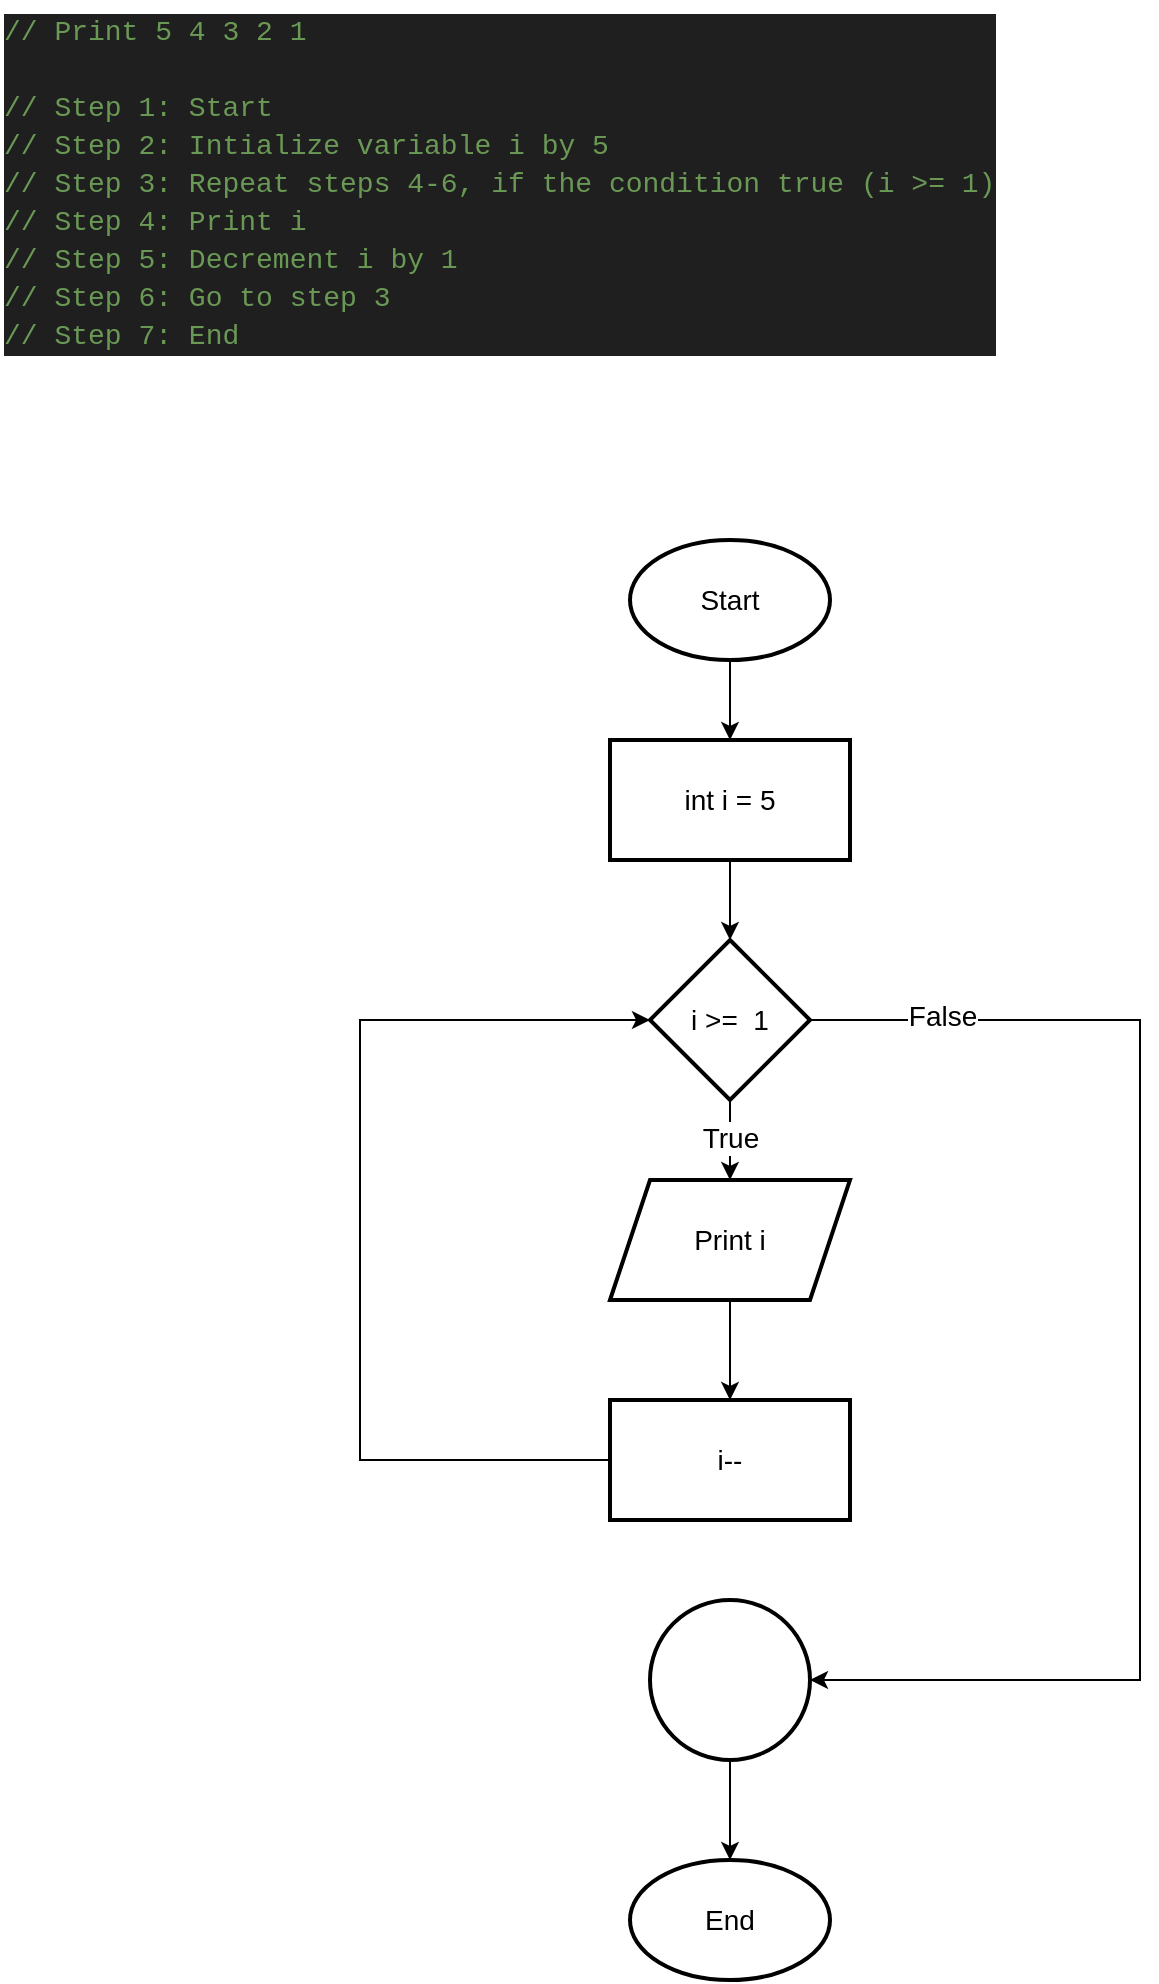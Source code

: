 <mxfile version="26.2.12">
  <diagram name="Page-1" id="KwmoiFCc6jIUMFd17XTd">
    <mxGraphModel dx="1044" dy="562" grid="1" gridSize="10" guides="1" tooltips="1" connect="1" arrows="1" fold="1" page="1" pageScale="1" pageWidth="850" pageHeight="1100" math="0" shadow="0">
      <root>
        <mxCell id="0" />
        <mxCell id="1" parent="0" />
        <mxCell id="Ro6Bo9Ox5CsGzvcltkT8-2" value="" style="edgeStyle=orthogonalEdgeStyle;rounded=0;orthogonalLoop=1;jettySize=auto;html=1;fontSize=14;" parent="1" source="Ro6Bo9Ox5CsGzvcltkT8-3" target="Ro6Bo9Ox5CsGzvcltkT8-6" edge="1">
          <mxGeometry relative="1" as="geometry" />
        </mxCell>
        <mxCell id="Ro6Bo9Ox5CsGzvcltkT8-3" value="Start" style="strokeWidth=2;html=1;shape=mxgraph.flowchart.start_1;whiteSpace=wrap;fontSize=14;" parent="1" vertex="1">
          <mxGeometry x="375" y="310" width="100" height="60" as="geometry" />
        </mxCell>
        <mxCell id="Ro6Bo9Ox5CsGzvcltkT8-4" value="End" style="strokeWidth=2;html=1;shape=mxgraph.flowchart.start_1;whiteSpace=wrap;fontSize=14;" parent="1" vertex="1">
          <mxGeometry x="375" y="970" width="100" height="60" as="geometry" />
        </mxCell>
        <mxCell id="Ro6Bo9Ox5CsGzvcltkT8-5" value="" style="edgeStyle=orthogonalEdgeStyle;rounded=0;orthogonalLoop=1;jettySize=auto;html=1;fontSize=14;" parent="1" source="Ro6Bo9Ox5CsGzvcltkT8-6" target="Ro6Bo9Ox5CsGzvcltkT8-11" edge="1">
          <mxGeometry relative="1" as="geometry" />
        </mxCell>
        <mxCell id="Ro6Bo9Ox5CsGzvcltkT8-6" value="int i = 5" style="whiteSpace=wrap;html=1;strokeWidth=2;fontSize=14;" parent="1" vertex="1">
          <mxGeometry x="365" y="410" width="120" height="60" as="geometry" />
        </mxCell>
        <mxCell id="Ro6Bo9Ox5CsGzvcltkT8-7" value="" style="edgeStyle=orthogonalEdgeStyle;rounded=0;orthogonalLoop=1;jettySize=auto;html=1;fontSize=14;" parent="1" source="Ro6Bo9Ox5CsGzvcltkT8-11" target="Ro6Bo9Ox5CsGzvcltkT8-13" edge="1">
          <mxGeometry relative="1" as="geometry" />
        </mxCell>
        <mxCell id="Ro6Bo9Ox5CsGzvcltkT8-8" value="True" style="edgeLabel;html=1;align=center;verticalAlign=middle;resizable=0;points=[];fontSize=14;" parent="Ro6Bo9Ox5CsGzvcltkT8-7" vertex="1" connectable="0">
          <mxGeometry x="-0.04" relative="1" as="geometry">
            <mxPoint as="offset" />
          </mxGeometry>
        </mxCell>
        <mxCell id="Ro6Bo9Ox5CsGzvcltkT8-9" value="" style="edgeStyle=orthogonalEdgeStyle;rounded=0;orthogonalLoop=1;jettySize=auto;html=1;fontSize=14;" parent="1" source="Ro6Bo9Ox5CsGzvcltkT8-11" target="Ro6Bo9Ox5CsGzvcltkT8-17" edge="1">
          <mxGeometry relative="1" as="geometry">
            <Array as="points">
              <mxPoint x="630" y="550" />
              <mxPoint x="630" y="880" />
            </Array>
          </mxGeometry>
        </mxCell>
        <mxCell id="Ro6Bo9Ox5CsGzvcltkT8-10" value="False" style="edgeLabel;html=1;align=center;verticalAlign=middle;resizable=0;points=[];fontSize=14;" parent="Ro6Bo9Ox5CsGzvcltkT8-9" vertex="1" connectable="0">
          <mxGeometry x="-0.801" y="2" relative="1" as="geometry">
            <mxPoint as="offset" />
          </mxGeometry>
        </mxCell>
        <mxCell id="Ro6Bo9Ox5CsGzvcltkT8-11" value="i &amp;gt;=&amp;nbsp; 1" style="rhombus;whiteSpace=wrap;html=1;strokeWidth=2;fontSize=14;" parent="1" vertex="1">
          <mxGeometry x="385" y="510" width="80" height="80" as="geometry" />
        </mxCell>
        <mxCell id="Ro6Bo9Ox5CsGzvcltkT8-12" value="" style="edgeStyle=orthogonalEdgeStyle;rounded=0;orthogonalLoop=1;jettySize=auto;html=1;fontSize=14;" parent="1" source="Ro6Bo9Ox5CsGzvcltkT8-13" target="Ro6Bo9Ox5CsGzvcltkT8-15" edge="1">
          <mxGeometry relative="1" as="geometry" />
        </mxCell>
        <mxCell id="Ro6Bo9Ox5CsGzvcltkT8-13" value="Print i" style="shape=parallelogram;perimeter=parallelogramPerimeter;whiteSpace=wrap;html=1;fixedSize=1;strokeWidth=2;fontSize=14;" parent="1" vertex="1">
          <mxGeometry x="365" y="630" width="120" height="60" as="geometry" />
        </mxCell>
        <mxCell id="Ro6Bo9Ox5CsGzvcltkT8-14" value="" style="edgeStyle=orthogonalEdgeStyle;rounded=0;orthogonalLoop=1;jettySize=auto;html=1;entryX=0;entryY=0.5;entryDx=0;entryDy=0;fontSize=14;" parent="1" source="Ro6Bo9Ox5CsGzvcltkT8-15" target="Ro6Bo9Ox5CsGzvcltkT8-11" edge="1">
          <mxGeometry relative="1" as="geometry">
            <mxPoint x="285" y="770" as="targetPoint" />
            <Array as="points">
              <mxPoint x="240" y="770" />
              <mxPoint x="240" y="550" />
            </Array>
          </mxGeometry>
        </mxCell>
        <mxCell id="Ro6Bo9Ox5CsGzvcltkT8-15" value="i--" style="whiteSpace=wrap;html=1;strokeWidth=2;fontSize=14;" parent="1" vertex="1">
          <mxGeometry x="365" y="740" width="120" height="60" as="geometry" />
        </mxCell>
        <mxCell id="Ro6Bo9Ox5CsGzvcltkT8-16" value="" style="edgeStyle=orthogonalEdgeStyle;rounded=0;orthogonalLoop=1;jettySize=auto;html=1;fontSize=14;" parent="1" source="Ro6Bo9Ox5CsGzvcltkT8-17" target="Ro6Bo9Ox5CsGzvcltkT8-4" edge="1">
          <mxGeometry relative="1" as="geometry" />
        </mxCell>
        <mxCell id="Ro6Bo9Ox5CsGzvcltkT8-17" value="" style="ellipse;whiteSpace=wrap;html=1;strokeWidth=2;fontSize=14;" parent="1" vertex="1">
          <mxGeometry x="385" y="840" width="80" height="80" as="geometry" />
        </mxCell>
        <mxCell id="_OgR5kTt4dpkSW3v5mXJ-1" value="&lt;div style=&quot;color: #cccccc;background-color: #1f1f1f;font-family: Consolas, &#39;Courier New&#39;, monospace;font-weight: normal;font-size: 14px;line-height: 19px;white-space: pre;&quot;&gt;&lt;div&gt;&lt;span style=&quot;color: #6a9955;&quot;&gt;// Print 5 4 3 2 1&lt;/span&gt;&lt;/div&gt;&lt;br&gt;&lt;div&gt;&lt;span style=&quot;color: #6a9955;&quot;&gt;// Step 1: Start&lt;/span&gt;&lt;/div&gt;&lt;div&gt;&lt;span style=&quot;color: #6a9955;&quot;&gt;// Step 2: Intialize variable i by 5&lt;/span&gt;&lt;/div&gt;&lt;div&gt;&lt;span style=&quot;color: #6a9955;&quot;&gt;// Step 3: Repeat steps 4-6, if the condition true (i &amp;gt;= 1)&lt;/span&gt;&lt;/div&gt;&lt;div&gt;&lt;span style=&quot;color: #6a9955;&quot;&gt;// Step 4: Print i&lt;/span&gt;&lt;/div&gt;&lt;div&gt;&lt;span style=&quot;color: #6a9955;&quot;&gt;// Step 5: Decrement i by 1&lt;/span&gt;&lt;/div&gt;&lt;div&gt;&lt;span style=&quot;color: #6a9955;&quot;&gt;// Step 6: Go to step 3&lt;/span&gt;&lt;/div&gt;&lt;div&gt;&lt;span style=&quot;color: #6a9955;&quot;&gt;// Step 7: End&lt;/span&gt;&lt;/div&gt;&lt;/div&gt;" style="text;whiteSpace=wrap;html=1;" vertex="1" parent="1">
          <mxGeometry x="60" y="40" width="490" height="190" as="geometry" />
        </mxCell>
      </root>
    </mxGraphModel>
  </diagram>
</mxfile>
